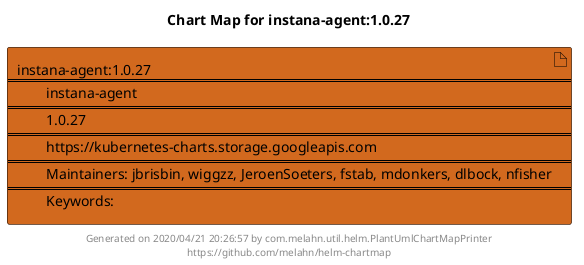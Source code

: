 @startuml
skinparam linetype ortho
skinparam backgroundColor white
skinparam usecaseBorderColor black
skinparam usecaseArrowColor LightSlateGray
skinparam artifactBorderColor black
skinparam artifactArrowColor LightSlateGray

title Chart Map for instana-agent:1.0.27

'There is one referenced Helm Chart
artifact "instana-agent:1.0.27\n====\n\tinstana-agent\n====\n\t1.0.27\n====\n\thttps://kubernetes-charts.storage.googleapis.com\n====\n\tMaintainers: jbrisbin, wiggzz, JeroenSoeters, fstab, mdonkers, dlbock, nfisher\n====\n\tKeywords: " as instana_agent_1_0_27 #Chocolate

'There are 0 referenced Docker Images

'Chart Dependencies

center footer Generated on 2020/04/21 20:26:57 by com.melahn.util.helm.PlantUmlChartMapPrinter\nhttps://github.com/melahn/helm-chartmap
@enduml
